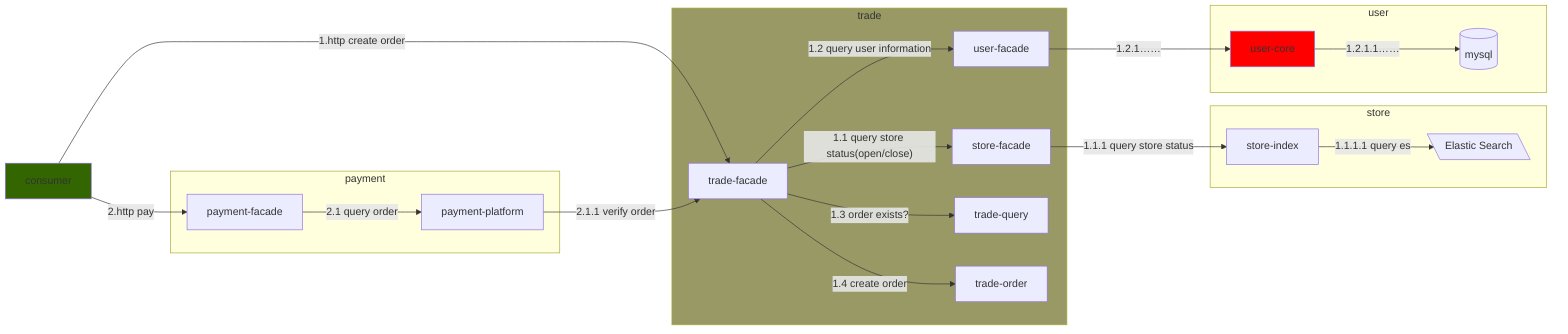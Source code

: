 flowchart LR
    consumer --1.http create order--> trade-facade
    consumer --2.http pay--> payment-facade
subgraph trade
trade-facade --1.1 query store status(open/close)--> store-facade
trade-facade --1.2 query user information--> user-facade
trade-facade --1.3 order exists?--> trade-query
trade-facade --1.4 create order --> trade-order
end
subgraph payment
payment-facade --2.1 query order--> payment-platform
payment-platform --2.1.1 verify order --> trade-facade
end
subgraph store
store-facade --1.1.1 query store status--> store-index
store-index --1.1.1.1 query es--> es[\Elastic Search\]
end
subgraph user
user-facade --1.2.1……--> user-core
user-core --1.2.1.1……--> mysql[(mysql)]
end
style consumer fill:#336600
style user-core fill:#FF0000
style trade fill:#999966